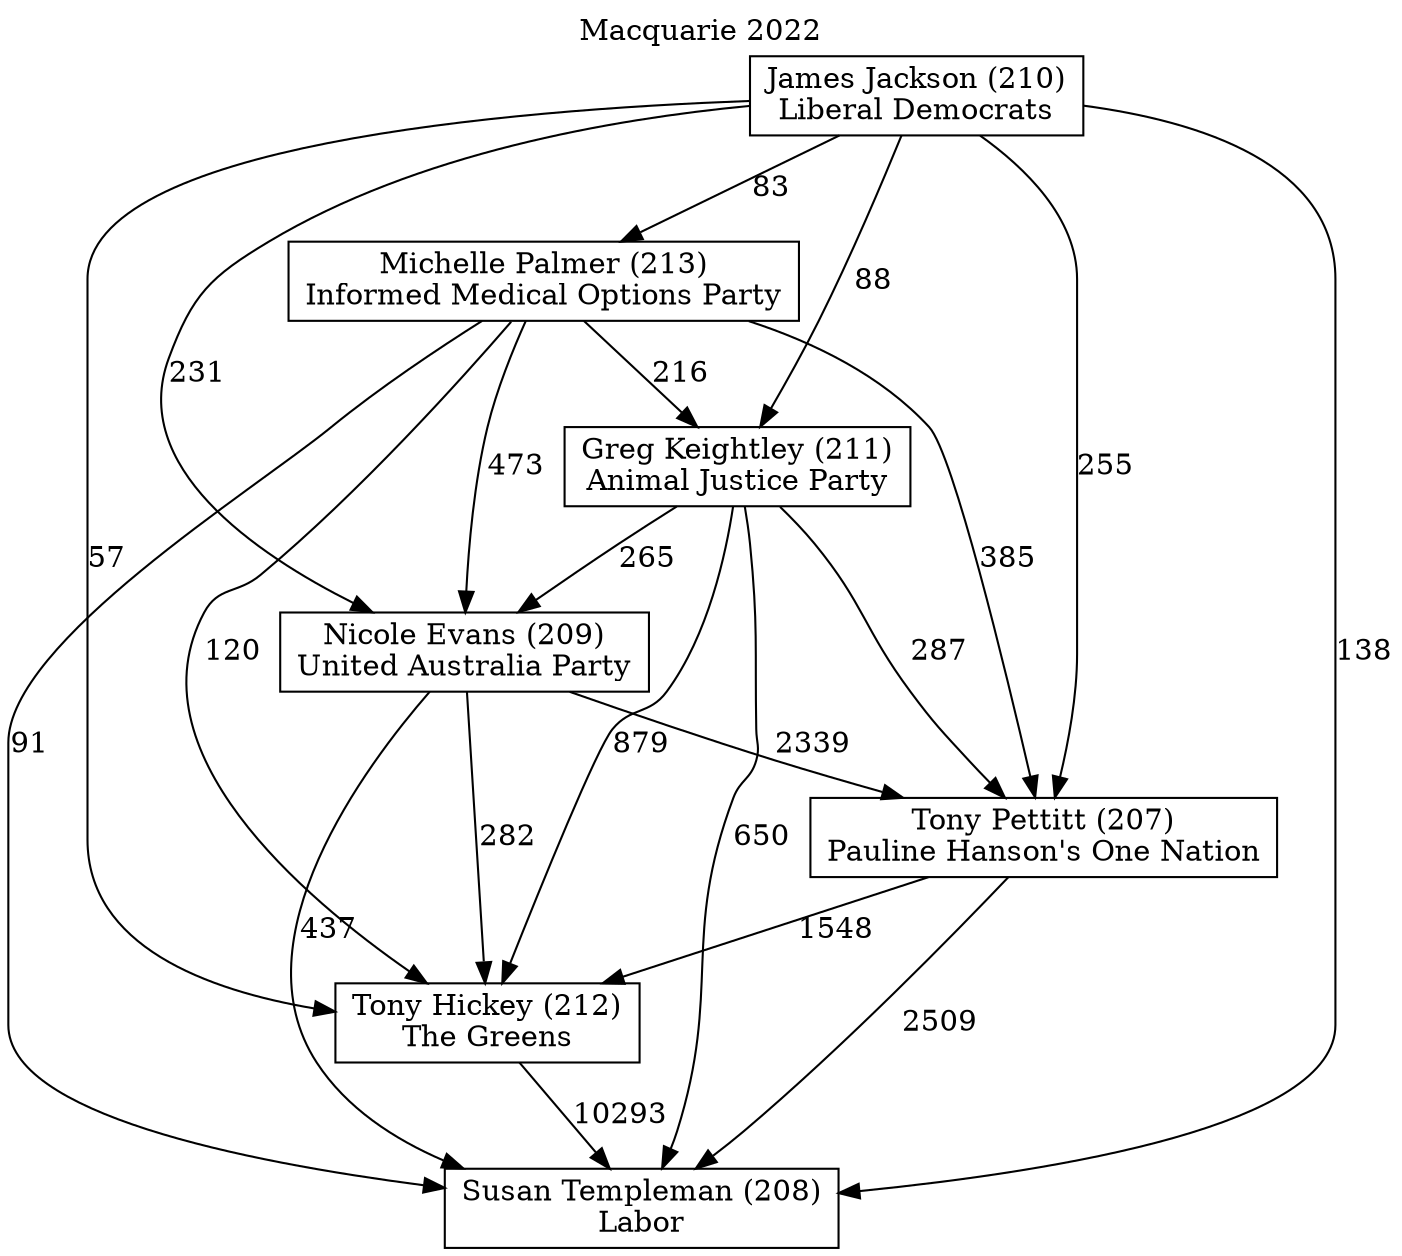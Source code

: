 // House preference flow
digraph "Susan Templeman (208)_Macquarie_2022" {
	graph [label="Macquarie 2022" labelloc=t mclimit=10]
	node [shape=box]
	"Tony Pettitt (207)" [label="Tony Pettitt (207)
Pauline Hanson's One Nation"]
	"Greg Keightley (211)" [label="Greg Keightley (211)
Animal Justice Party"]
	"Nicole Evans (209)" [label="Nicole Evans (209)
United Australia Party"]
	"James Jackson (210)" [label="James Jackson (210)
Liberal Democrats"]
	"Michelle Palmer (213)" [label="Michelle Palmer (213)
Informed Medical Options Party"]
	"Tony Hickey (212)" [label="Tony Hickey (212)
The Greens"]
	"Susan Templeman (208)" [label="Susan Templeman (208)
Labor"]
	"Michelle Palmer (213)" -> "Tony Hickey (212)" [label=120]
	"James Jackson (210)" -> "Michelle Palmer (213)" [label=83]
	"Tony Hickey (212)" -> "Susan Templeman (208)" [label=10293]
	"Nicole Evans (209)" -> "Susan Templeman (208)" [label=437]
	"Greg Keightley (211)" -> "Nicole Evans (209)" [label=265]
	"Greg Keightley (211)" -> "Susan Templeman (208)" [label=650]
	"Tony Pettitt (207)" -> "Susan Templeman (208)" [label=2509]
	"Michelle Palmer (213)" -> "Susan Templeman (208)" [label=91]
	"James Jackson (210)" -> "Tony Pettitt (207)" [label=255]
	"Nicole Evans (209)" -> "Tony Hickey (212)" [label=282]
	"Nicole Evans (209)" -> "Tony Pettitt (207)" [label=2339]
	"James Jackson (210)" -> "Susan Templeman (208)" [label=138]
	"James Jackson (210)" -> "Tony Hickey (212)" [label=57]
	"James Jackson (210)" -> "Nicole Evans (209)" [label=231]
	"Michelle Palmer (213)" -> "Tony Pettitt (207)" [label=385]
	"James Jackson (210)" -> "Greg Keightley (211)" [label=88]
	"Tony Pettitt (207)" -> "Tony Hickey (212)" [label=1548]
	"Greg Keightley (211)" -> "Tony Hickey (212)" [label=879]
	"Greg Keightley (211)" -> "Tony Pettitt (207)" [label=287]
	"Michelle Palmer (213)" -> "Nicole Evans (209)" [label=473]
	"Michelle Palmer (213)" -> "Greg Keightley (211)" [label=216]
}
